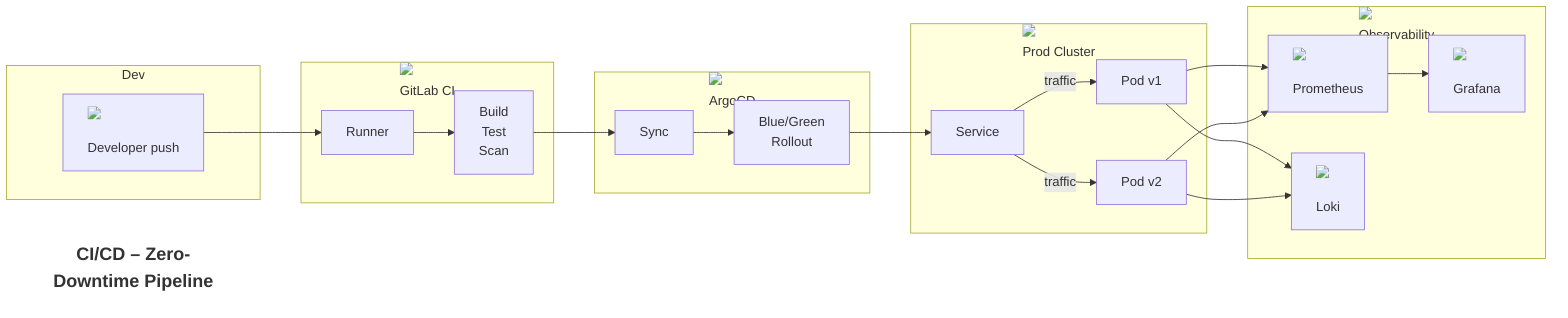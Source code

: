 flowchart LR
    classDef header fill:none,stroke:none,font-size:22px,font-weight:bold,text-align:center
    title["CI/CD – Zero-Downtime Pipeline"]:::header

    subgraph Dev
        dev["<img src='https://api.iconify.design/fa6-solid/user-gear.svg' width='32'> <br/>Developer push"]
    end

    subgraph GitLab["<img src='https://api.iconify.design/logos/gitlab.svg' width='36'> <br/>GitLab CI"]
        runner["Runner"]
        stages["Build<br/>Test<br/>Scan"]
    end

    subgraph Argo["<img src='https://api.iconify.design/logos/argocd-icon.svg' width='36'> <br/>ArgoCD"]
        sync["Sync"]
        rollout["Blue/Green<br/>Rollout"]
    end

    subgraph K8s["<img src='https://api.iconify.design/logos/kubernetes.svg' width='36'> <br/>Prod Cluster"]
        svc["Service"]
        v1["Pod v1"]
        v2["Pod v2"]
    end

    subgraph Obs["<img src='https://api.iconify.design/mdi/chart-line.svg' width='34'> <br/>Observability"]
        graf["<img src='https://api.iconify.design/logos/grafana.svg' width='32'><br/>Grafana"]
        prom["<img src='https://api.iconify.design/logos/prometheus.svg' width='32'><br/>Prometheus"]
        loki["<img src='https://api.iconify.design/logos/loki.svg' width='32'><br/>Loki"]
    end

    dev --> runner --> stages --> sync --> rollout --> svc
    svc -->|traffic| v1 & v2
    v1 & v2 --> prom --> graf
    v1 & v2 --> loki